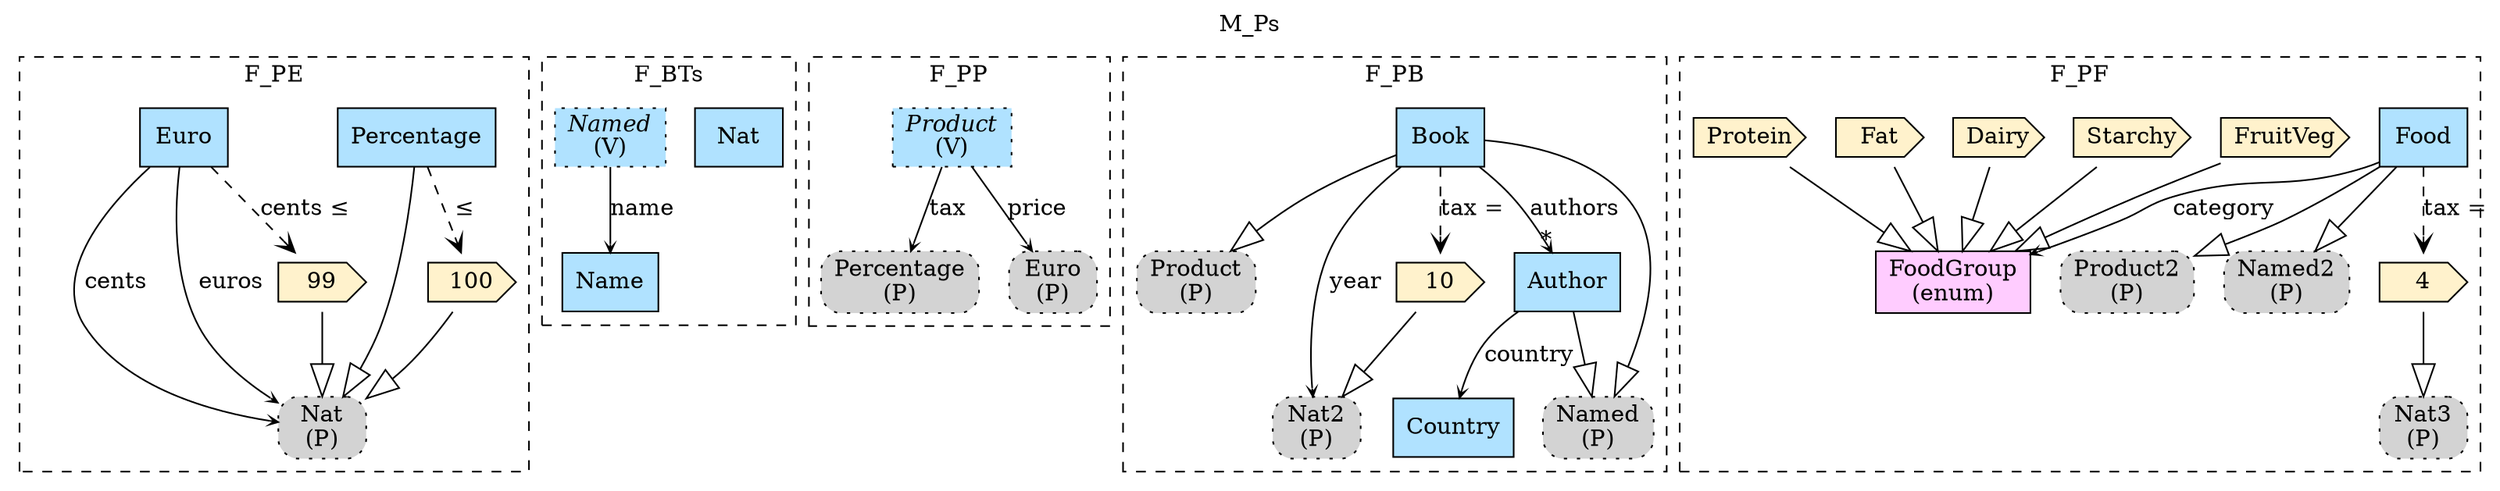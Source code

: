 digraph {graph[label=M_Ps,labelloc=tl,labelfontsize=12];
subgraph cluster_F_PE{style=dashed;label=F_PE;
"Percentage"[shape=record,fillcolor=lightskyblue1,style = filled,label="Percentage"];
"PNat"[shape=box,fillcolor=lightgray,style ="rounded,filled,dotted",label=<Nat<br/>(P)>];
"V100"[shape=cds,fillcolor="#FFF2CC",style = filled,label="100"];
"Euro"[shape=record,fillcolor=lightskyblue1,style = filled,label="Euro"];
"V99"[shape=cds,fillcolor="#FFF2CC",style = filled,label="99"];

"Percentage"->"PNat"[arrowhead=onormal,arrowsize=2.0];
"V100"->"PNat"[arrowhead=onormal,arrowsize=2.0];
"Percentage"->"V100"[arrowhead=vee,style=dashed,label=" ≤"];

"Euro"->"PNat"[label="cents",arrowhead=vee,headlabel="",arrowsize=.5];
"Euro"->"PNat"[label="euros",arrowhead=vee,headlabel="",arrowsize=.5];
"V99"->"PNat"[arrowhead=onormal,arrowsize=2.0];
"Euro"->"V99"[arrowhead=vee,style=dashed,label="cents ≤"];


}

subgraph cluster_F_BTs{style=dashed;label=F_BTs;
"Nat"[shape=record,fillcolor=lightskyblue1,style = filled,label="Nat"];
"Name"[shape=record,fillcolor=lightskyblue1,style = filled,label="Name"];
"Named"[shape=record,fillcolor=lightskyblue1,style ="filled,dotted",label=<{<I>Named</I><br/>(V)}>];

"Named"->"Name"[label="name",arrowhead=vee,headlabel="",arrowsize=.5];

}
subgraph cluster_F_PP{style=dashed;label=F_PP;
"Product"[shape=record,fillcolor=lightskyblue1,style ="filled,dotted",label=<{<I>Product</I><br/>(V)}>];
"PPercentage"[shape=box,fillcolor=lightgray,style ="rounded,filled,dotted",label=<Percentage<br/>(P)>];
"PEuro"[shape=box,fillcolor=lightgray,style ="rounded,filled,dotted",label=<Euro<br/>(P)>];

"Product"->"PEuro"[label="price",arrowhead=vee,headlabel="",arrowsize=.5];
"Product"->"PPercentage"[label="tax",arrowhead=vee,headlabel="",arrowsize=.5];

}


subgraph cluster_F_PB{style=dashed;label=F_PB;
"Book"[shape=record,fillcolor=lightskyblue1,style = filled,label="Book"];
"PProduct"[shape=box,fillcolor=lightgray,style ="rounded,filled,dotted",label=<Product<br/>(P)>];
"PNat2"[shape=box,fillcolor=lightgray,style ="rounded,filled,dotted",label=<Nat2<br/>(P)>];
"PNamed"[shape=box,fillcolor=lightgray,style ="rounded,filled,dotted",label=<Named<br/>(P)>];
"Author"[shape=record,fillcolor=lightskyblue1,style = filled,label="Author"];
"Country"[shape=record,fillcolor=lightskyblue1,style = filled,label="Country"];
"V10"[shape=cds,fillcolor="#FFF2CC",style = filled,label="10"];

"Book"->"PProduct"[arrowhead=onormal,arrowsize=2.0];
"V10"->"PNat2"[arrowhead=onormal,arrowsize=2.0];
"Book"->"PNamed"[arrowhead=onormal,arrowsize=2.0];
"Author"->"PNamed"[arrowhead=onormal,arrowsize=2.0];
"Book"->"PNat2"[label="year",arrowhead=vee,headlabel="",arrowsize=.5];
"Book"->"Author"[label="authors",arrowhead=vee,headlabel="*",arrowsize=.5];
"Author"->"Country"[label="country",arrowhead=vee,headlabel="",arrowsize=.5];
"Book"->"V10"[arrowhead=vee,style=dashed,label="tax ="];


}



subgraph cluster_F_PF{style=dashed;label=F_PF;
"Food"[shape=record,fillcolor=lightskyblue1,style = filled,label="Food"];
"PNat3"[shape=box,fillcolor=lightgray,style ="rounded,filled,dotted",label=<Nat3<br/>(P)>];
"V4"[shape=cds,fillcolor="#FFF2CC",style = filled,label="4"];
"PProduct2"[shape=box,fillcolor=lightgray,style ="rounded,filled,dotted",label=<Product2<br/>(P)>];
"PNamed2"[shape=box,fillcolor=lightgray,style ="rounded,filled,dotted",label=<Named2<br/>(P)>];
"FoodGroup"[shape=record,fillcolor="#FFCCFF",style = filled,label="FoodGroup\l(enum)"];
"VFruitVeg"[shape=cds,fillcolor="#FFF2CC",style = filled,label="FruitVeg"];
"VStarchy"[shape=cds,fillcolor="#FFF2CC",style = filled,label="Starchy"];
"VDairy"[shape=cds,fillcolor="#FFF2CC",style = filled,label="Dairy"];
"VFat"[shape=cds,fillcolor="#FFF2CC",style = filled,label="Fat"];
"VProtein"[shape=cds,fillcolor="#FFF2CC",style = filled,label="Protein"];

"Food"->"PProduct2"[arrowhead=onormal,arrowsize=2.0];
"Food"->"PNamed2"[arrowhead=onormal,arrowsize=2.0];
"V4"->"PNat3"[arrowhead=onormal,arrowsize=2.0];
"VFruitVeg"->"FoodGroup"[arrowhead=onormal,arrowsize=2.0];
"VStarchy"->"FoodGroup"[arrowhead=onormal,arrowsize=2.0];
"VDairy"->"FoodGroup"[arrowhead=onormal,arrowsize=2.0];
"VFat"->"FoodGroup"[arrowhead=onormal,arrowsize=2.0];
"VProtein"->"FoodGroup"[arrowhead=onormal,arrowsize=2.0];
"Food"->"FoodGroup"[label="category",arrowhead=vee,headlabel="",arrowsize=.5];
"Food"->"V4"[arrowhead=vee,style=dashed,label="tax ="];


}



}